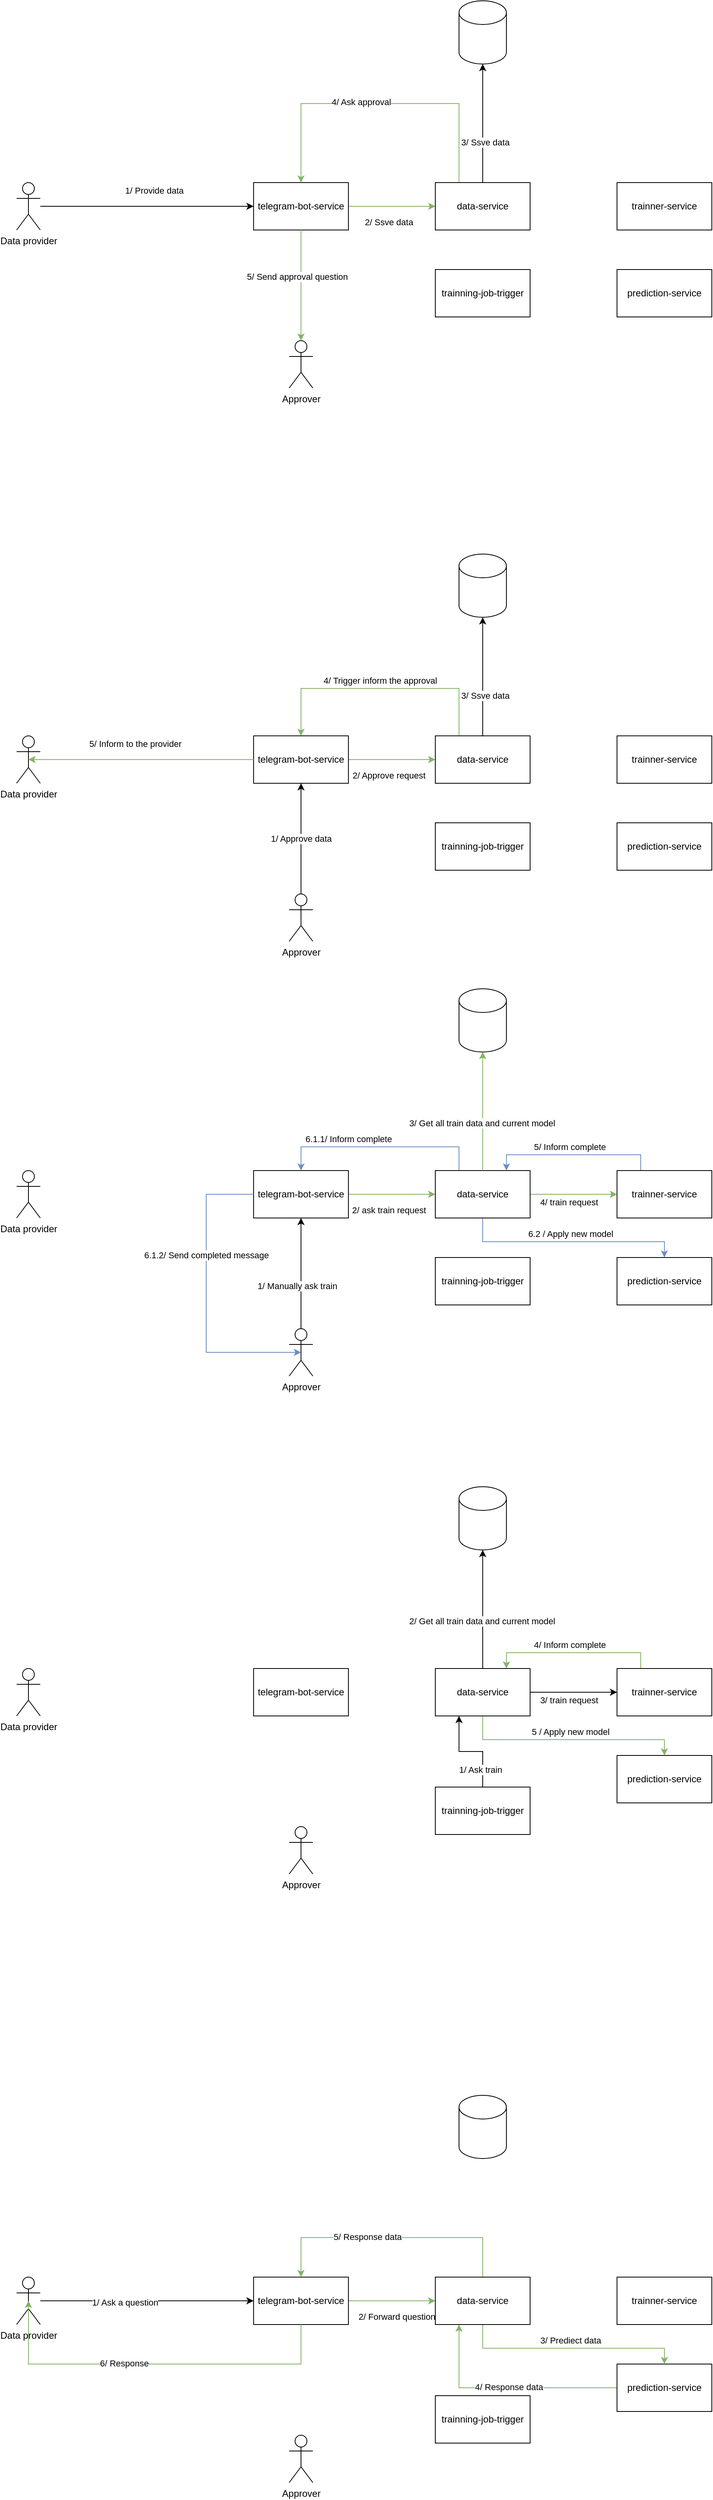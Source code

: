 <mxfile version="25.0.3">
  <diagram name="Trang-1" id="AXWlvSNla_RAR7lnpOjU">
    <mxGraphModel dx="1514" dy="2000" grid="1" gridSize="10" guides="1" tooltips="1" connect="1" arrows="1" fold="1" page="1" pageScale="1" pageWidth="827" pageHeight="1169" math="0" shadow="0">
      <root>
        <mxCell id="0" />
        <mxCell id="1" parent="0" />
        <mxCell id="b6K9dIR8Z8Ix09CzyU5L-2" value="Approver" style="shape=umlActor;verticalLabelPosition=bottom;verticalAlign=top;html=1;outlineConnect=0;" vertex="1" parent="1">
          <mxGeometry x="585" y="360" width="30" height="60" as="geometry" />
        </mxCell>
        <mxCell id="b6K9dIR8Z8Ix09CzyU5L-9" style="edgeStyle=orthogonalEdgeStyle;rounded=0;orthogonalLoop=1;jettySize=auto;html=1;entryX=0;entryY=0.5;entryDx=0;entryDy=0;" edge="1" parent="1" source="b6K9dIR8Z8Ix09CzyU5L-3" target="b6K9dIR8Z8Ix09CzyU5L-7">
          <mxGeometry relative="1" as="geometry" />
        </mxCell>
        <mxCell id="b6K9dIR8Z8Ix09CzyU5L-21" value="1/ Provide data" style="edgeLabel;html=1;align=center;verticalAlign=middle;resizable=0;points=[];" vertex="1" connectable="0" parent="b6K9dIR8Z8Ix09CzyU5L-9">
          <mxGeometry x="-0.358" y="1" relative="1" as="geometry">
            <mxPoint x="57" y="-19" as="offset" />
          </mxGeometry>
        </mxCell>
        <mxCell id="b6K9dIR8Z8Ix09CzyU5L-3" value="Data provider" style="shape=umlActor;verticalLabelPosition=bottom;verticalAlign=top;html=1;outlineConnect=0;" vertex="1" parent="1">
          <mxGeometry x="240" y="160" width="30" height="60" as="geometry" />
        </mxCell>
        <mxCell id="b6K9dIR8Z8Ix09CzyU5L-4" value="trainner-service" style="rounded=0;whiteSpace=wrap;html=1;" vertex="1" parent="1">
          <mxGeometry x="1000" y="160" width="120" height="60" as="geometry" />
        </mxCell>
        <mxCell id="b6K9dIR8Z8Ix09CzyU5L-12" value="" style="edgeStyle=orthogonalEdgeStyle;rounded=0;orthogonalLoop=1;jettySize=auto;html=1;fillColor=#d5e8d4;strokeColor=#82b366;" edge="1" parent="1" source="b6K9dIR8Z8Ix09CzyU5L-7" target="b6K9dIR8Z8Ix09CzyU5L-11">
          <mxGeometry relative="1" as="geometry">
            <Array as="points">
              <mxPoint x="720" y="190" />
              <mxPoint x="720" y="190" />
            </Array>
          </mxGeometry>
        </mxCell>
        <mxCell id="b6K9dIR8Z8Ix09CzyU5L-22" value="2/ Ssve data" style="edgeLabel;html=1;align=center;verticalAlign=middle;resizable=0;points=[];" vertex="1" connectable="0" parent="b6K9dIR8Z8Ix09CzyU5L-12">
          <mxGeometry x="-0.406" y="2" relative="1" as="geometry">
            <mxPoint x="18" y="22" as="offset" />
          </mxGeometry>
        </mxCell>
        <mxCell id="b6K9dIR8Z8Ix09CzyU5L-7" value="telegram-bot-service" style="rounded=0;whiteSpace=wrap;html=1;" vertex="1" parent="1">
          <mxGeometry x="540" y="160" width="120" height="60" as="geometry" />
        </mxCell>
        <mxCell id="b6K9dIR8Z8Ix09CzyU5L-10" value="prediction-service" style="rounded=0;whiteSpace=wrap;html=1;" vertex="1" parent="1">
          <mxGeometry x="1000" y="270" width="120" height="60" as="geometry" />
        </mxCell>
        <mxCell id="b6K9dIR8Z8Ix09CzyU5L-19" style="edgeStyle=orthogonalEdgeStyle;rounded=0;orthogonalLoop=1;jettySize=auto;html=1;exitX=0.25;exitY=0;exitDx=0;exitDy=0;entryX=0.5;entryY=0;entryDx=0;entryDy=0;fillColor=#d5e8d4;strokeColor=#82b366;" edge="1" parent="1" source="b6K9dIR8Z8Ix09CzyU5L-11" target="b6K9dIR8Z8Ix09CzyU5L-7">
          <mxGeometry relative="1" as="geometry">
            <Array as="points">
              <mxPoint x="800" y="60" />
              <mxPoint x="600" y="60" />
            </Array>
          </mxGeometry>
        </mxCell>
        <mxCell id="b6K9dIR8Z8Ix09CzyU5L-25" value="4/ Ask approval" style="edgeLabel;html=1;align=center;verticalAlign=middle;resizable=0;points=[];" vertex="1" connectable="0" parent="b6K9dIR8Z8Ix09CzyU5L-19">
          <mxGeometry x="0.117" y="-2" relative="1" as="geometry">
            <mxPoint x="-1" as="offset" />
          </mxGeometry>
        </mxCell>
        <mxCell id="b6K9dIR8Z8Ix09CzyU5L-11" value="data-service" style="rounded=0;whiteSpace=wrap;html=1;" vertex="1" parent="1">
          <mxGeometry x="770" y="160" width="120" height="60" as="geometry" />
        </mxCell>
        <mxCell id="b6K9dIR8Z8Ix09CzyU5L-13" value="" style="shape=cylinder3;whiteSpace=wrap;html=1;boundedLbl=1;backgroundOutline=1;size=15;" vertex="1" parent="1">
          <mxGeometry x="800" y="-70" width="60" height="80" as="geometry" />
        </mxCell>
        <mxCell id="b6K9dIR8Z8Ix09CzyU5L-14" style="edgeStyle=orthogonalEdgeStyle;rounded=0;orthogonalLoop=1;jettySize=auto;html=1;entryX=0.5;entryY=1;entryDx=0;entryDy=0;entryPerimeter=0;" edge="1" parent="1" source="b6K9dIR8Z8Ix09CzyU5L-11" target="b6K9dIR8Z8Ix09CzyU5L-13">
          <mxGeometry relative="1" as="geometry" />
        </mxCell>
        <mxCell id="b6K9dIR8Z8Ix09CzyU5L-23" value="&lt;span style=&quot;color: rgba(0, 0, 0, 0); font-family: monospace; font-size: 0px; text-align: start; background-color: rgb(251, 251, 251);&quot;&gt;%3CmxGraphModel%3E%3Croot%3E%3CmxCell%20id%3D%220%22%2F%3E%3CmxCell%20id%3D%221%22%20parent%3D%220%22%2F%3E%3CmxCell%20id%3D%222%22%20value%3D%222%2F%20Ssve%20data%22%20style%3D%22edgeLabel%3Bhtml%3D1%3Balign%3Dcenter%3BverticalAlign%3Dmiddle%3Bresizable%3D0%3Bpoints%3D%5B%5D%3B%22%20vertex%3D%221%22%20connectable%3D%220%22%20parent%3D%221%22%3E%3CmxGeometry%20x%3D%22710%22%20y%3D%22210%22%20as%3D%22geometry%22%2F%3E%3C%2FmxCell%3E%3C%2Froot%3E%3C%2FmxGraphModel%3&lt;/span&gt;" style="edgeLabel;html=1;align=center;verticalAlign=middle;resizable=0;points=[];" vertex="1" connectable="0" parent="b6K9dIR8Z8Ix09CzyU5L-14">
          <mxGeometry x="-0.107" y="-1" relative="1" as="geometry">
            <mxPoint as="offset" />
          </mxGeometry>
        </mxCell>
        <mxCell id="b6K9dIR8Z8Ix09CzyU5L-24" value="3/ Ssve data" style="edgeLabel;html=1;align=center;verticalAlign=middle;resizable=0;points=[];" vertex="1" connectable="0" parent="b6K9dIR8Z8Ix09CzyU5L-14">
          <mxGeometry x="-0.32" y="-3" relative="1" as="geometry">
            <mxPoint as="offset" />
          </mxGeometry>
        </mxCell>
        <mxCell id="b6K9dIR8Z8Ix09CzyU5L-15" value="trainning-job-trigger" style="rounded=0;whiteSpace=wrap;html=1;" vertex="1" parent="1">
          <mxGeometry x="770" y="270" width="120" height="60" as="geometry" />
        </mxCell>
        <mxCell id="b6K9dIR8Z8Ix09CzyU5L-20" style="edgeStyle=orthogonalEdgeStyle;rounded=0;orthogonalLoop=1;jettySize=auto;html=1;entryX=0.5;entryY=0;entryDx=0;entryDy=0;entryPerimeter=0;fillColor=#d5e8d4;strokeColor=#82b366;" edge="1" parent="1" source="b6K9dIR8Z8Ix09CzyU5L-7" target="b6K9dIR8Z8Ix09CzyU5L-2">
          <mxGeometry relative="1" as="geometry" />
        </mxCell>
        <mxCell id="b6K9dIR8Z8Ix09CzyU5L-26" value="5/ Send approval question" style="edgeLabel;html=1;align=center;verticalAlign=middle;resizable=0;points=[];" vertex="1" connectable="0" parent="b6K9dIR8Z8Ix09CzyU5L-20">
          <mxGeometry x="-0.158" y="-5" relative="1" as="geometry">
            <mxPoint as="offset" />
          </mxGeometry>
        </mxCell>
        <mxCell id="b6K9dIR8Z8Ix09CzyU5L-134" value="1/ Approve data" style="edgeStyle=orthogonalEdgeStyle;rounded=0;orthogonalLoop=1;jettySize=auto;html=1;entryX=0.5;entryY=1;entryDx=0;entryDy=0;" edge="1" parent="1" source="b6K9dIR8Z8Ix09CzyU5L-28" target="b6K9dIR8Z8Ix09CzyU5L-35">
          <mxGeometry relative="1" as="geometry" />
        </mxCell>
        <mxCell id="b6K9dIR8Z8Ix09CzyU5L-28" value="Approver" style="shape=umlActor;verticalLabelPosition=bottom;verticalAlign=top;html=1;outlineConnect=0;" vertex="1" parent="1">
          <mxGeometry x="585" y="1060" width="30" height="60" as="geometry" />
        </mxCell>
        <mxCell id="b6K9dIR8Z8Ix09CzyU5L-31" value="Data provider" style="shape=umlActor;verticalLabelPosition=bottom;verticalAlign=top;html=1;outlineConnect=0;" vertex="1" parent="1">
          <mxGeometry x="240" y="860" width="30" height="60" as="geometry" />
        </mxCell>
        <mxCell id="b6K9dIR8Z8Ix09CzyU5L-32" value="trainner-service" style="rounded=0;whiteSpace=wrap;html=1;" vertex="1" parent="1">
          <mxGeometry x="1000" y="860" width="120" height="60" as="geometry" />
        </mxCell>
        <mxCell id="b6K9dIR8Z8Ix09CzyU5L-33" value="" style="edgeStyle=orthogonalEdgeStyle;rounded=0;orthogonalLoop=1;jettySize=auto;html=1;fillColor=#d5e8d4;strokeColor=#82b366;" edge="1" parent="1" source="b6K9dIR8Z8Ix09CzyU5L-35" target="b6K9dIR8Z8Ix09CzyU5L-39">
          <mxGeometry relative="1" as="geometry" />
        </mxCell>
        <mxCell id="b6K9dIR8Z8Ix09CzyU5L-34" value="2/ Approve request" style="edgeLabel;html=1;align=center;verticalAlign=middle;resizable=0;points=[];" vertex="1" connectable="0" parent="b6K9dIR8Z8Ix09CzyU5L-33">
          <mxGeometry x="-0.406" y="2" relative="1" as="geometry">
            <mxPoint x="18" y="22" as="offset" />
          </mxGeometry>
        </mxCell>
        <mxCell id="b6K9dIR8Z8Ix09CzyU5L-35" value="telegram-bot-service" style="rounded=0;whiteSpace=wrap;html=1;" vertex="1" parent="1">
          <mxGeometry x="540" y="860" width="120" height="60" as="geometry" />
        </mxCell>
        <mxCell id="b6K9dIR8Z8Ix09CzyU5L-36" value="prediction-service" style="rounded=0;whiteSpace=wrap;html=1;" vertex="1" parent="1">
          <mxGeometry x="1000" y="970" width="120" height="60" as="geometry" />
        </mxCell>
        <mxCell id="b6K9dIR8Z8Ix09CzyU5L-62" style="edgeStyle=orthogonalEdgeStyle;rounded=0;orthogonalLoop=1;jettySize=auto;html=1;exitX=0.25;exitY=0;exitDx=0;exitDy=0;entryX=0.5;entryY=0;entryDx=0;entryDy=0;fillColor=#d5e8d4;strokeColor=#82b366;" edge="1" parent="1" source="b6K9dIR8Z8Ix09CzyU5L-39" target="b6K9dIR8Z8Ix09CzyU5L-35">
          <mxGeometry relative="1" as="geometry">
            <Array as="points">
              <mxPoint x="800" y="800" />
              <mxPoint x="600" y="800" />
            </Array>
          </mxGeometry>
        </mxCell>
        <mxCell id="b6K9dIR8Z8Ix09CzyU5L-63" value="4/ Trigger inform the approval" style="edgeLabel;html=1;align=center;verticalAlign=middle;resizable=0;points=[];" vertex="1" connectable="0" parent="b6K9dIR8Z8Ix09CzyU5L-62">
          <mxGeometry x="0.217" y="-2" relative="1" as="geometry">
            <mxPoint x="34" y="-8" as="offset" />
          </mxGeometry>
        </mxCell>
        <mxCell id="b6K9dIR8Z8Ix09CzyU5L-39" value="data-service" style="rounded=0;whiteSpace=wrap;html=1;" vertex="1" parent="1">
          <mxGeometry x="770" y="860" width="120" height="60" as="geometry" />
        </mxCell>
        <mxCell id="b6K9dIR8Z8Ix09CzyU5L-40" value="" style="shape=cylinder3;whiteSpace=wrap;html=1;boundedLbl=1;backgroundOutline=1;size=15;" vertex="1" parent="1">
          <mxGeometry x="800" y="630" width="60" height="80" as="geometry" />
        </mxCell>
        <mxCell id="b6K9dIR8Z8Ix09CzyU5L-41" style="edgeStyle=orthogonalEdgeStyle;rounded=0;orthogonalLoop=1;jettySize=auto;html=1;entryX=0.5;entryY=1;entryDx=0;entryDy=0;entryPerimeter=0;" edge="1" parent="1" source="b6K9dIR8Z8Ix09CzyU5L-39" target="b6K9dIR8Z8Ix09CzyU5L-40">
          <mxGeometry relative="1" as="geometry" />
        </mxCell>
        <mxCell id="b6K9dIR8Z8Ix09CzyU5L-42" value="&lt;span style=&quot;color: rgba(0, 0, 0, 0); font-family: monospace; font-size: 0px; text-align: start; background-color: rgb(251, 251, 251);&quot;&gt;%3CmxGraphModel%3E%3Croot%3E%3CmxCell%20id%3D%220%22%2F%3E%3CmxCell%20id%3D%221%22%20parent%3D%220%22%2F%3E%3CmxCell%20id%3D%222%22%20value%3D%222%2F%20Ssve%20data%22%20style%3D%22edgeLabel%3Bhtml%3D1%3Balign%3Dcenter%3BverticalAlign%3Dmiddle%3Bresizable%3D0%3Bpoints%3D%5B%5D%3B%22%20vertex%3D%221%22%20connectable%3D%220%22%20parent%3D%221%22%3E%3CmxGeometry%20x%3D%22710%22%20y%3D%22210%22%20as%3D%22geometry%22%2F%3E%3C%2FmxCell%3E%3C%2Froot%3E%3C%2FmxGraphModel%3&lt;/span&gt;" style="edgeLabel;html=1;align=center;verticalAlign=middle;resizable=0;points=[];" vertex="1" connectable="0" parent="b6K9dIR8Z8Ix09CzyU5L-41">
          <mxGeometry x="-0.107" y="-1" relative="1" as="geometry">
            <mxPoint as="offset" />
          </mxGeometry>
        </mxCell>
        <mxCell id="b6K9dIR8Z8Ix09CzyU5L-43" value="3/ Ssve data" style="edgeLabel;html=1;align=center;verticalAlign=middle;resizable=0;points=[];" vertex="1" connectable="0" parent="b6K9dIR8Z8Ix09CzyU5L-41">
          <mxGeometry x="-0.32" y="-3" relative="1" as="geometry">
            <mxPoint as="offset" />
          </mxGeometry>
        </mxCell>
        <mxCell id="b6K9dIR8Z8Ix09CzyU5L-44" value="trainning-job-trigger" style="rounded=0;whiteSpace=wrap;html=1;" vertex="1" parent="1">
          <mxGeometry x="770" y="970" width="120" height="60" as="geometry" />
        </mxCell>
        <mxCell id="b6K9dIR8Z8Ix09CzyU5L-135" style="edgeStyle=orthogonalEdgeStyle;rounded=0;orthogonalLoop=1;jettySize=auto;html=1;entryX=0.5;entryY=1;entryDx=0;entryDy=0;" edge="1" parent="1" source="b6K9dIR8Z8Ix09CzyU5L-47" target="b6K9dIR8Z8Ix09CzyU5L-52">
          <mxGeometry relative="1" as="geometry" />
        </mxCell>
        <mxCell id="b6K9dIR8Z8Ix09CzyU5L-136" value="1/ Manually ask train" style="edgeLabel;html=1;align=center;verticalAlign=middle;resizable=0;points=[];" vertex="1" connectable="0" parent="b6K9dIR8Z8Ix09CzyU5L-135">
          <mxGeometry x="-0.229" y="5" relative="1" as="geometry">
            <mxPoint as="offset" />
          </mxGeometry>
        </mxCell>
        <mxCell id="b6K9dIR8Z8Ix09CzyU5L-47" value="Approver" style="shape=umlActor;verticalLabelPosition=bottom;verticalAlign=top;html=1;outlineConnect=0;" vertex="1" parent="1">
          <mxGeometry x="585" y="1610" width="30" height="60" as="geometry" />
        </mxCell>
        <mxCell id="b6K9dIR8Z8Ix09CzyU5L-48" value="Data provider" style="shape=umlActor;verticalLabelPosition=bottom;verticalAlign=top;html=1;outlineConnect=0;" vertex="1" parent="1">
          <mxGeometry x="240" y="1410" width="30" height="60" as="geometry" />
        </mxCell>
        <mxCell id="b6K9dIR8Z8Ix09CzyU5L-69" style="edgeStyle=orthogonalEdgeStyle;rounded=0;orthogonalLoop=1;jettySize=auto;html=1;exitX=0.25;exitY=0;exitDx=0;exitDy=0;entryX=0.75;entryY=0;entryDx=0;entryDy=0;fillColor=#dae8fc;strokeColor=#6c8ebf;" edge="1" parent="1" source="b6K9dIR8Z8Ix09CzyU5L-49" target="b6K9dIR8Z8Ix09CzyU5L-54">
          <mxGeometry relative="1" as="geometry" />
        </mxCell>
        <mxCell id="b6K9dIR8Z8Ix09CzyU5L-70" value="5/ Inform complete" style="edgeLabel;html=1;align=center;verticalAlign=middle;resizable=0;points=[];" vertex="1" connectable="0" parent="b6K9dIR8Z8Ix09CzyU5L-69">
          <mxGeometry x="0.272" relative="1" as="geometry">
            <mxPoint x="23" y="-10" as="offset" />
          </mxGeometry>
        </mxCell>
        <mxCell id="b6K9dIR8Z8Ix09CzyU5L-49" value="trainner-service" style="rounded=0;whiteSpace=wrap;html=1;" vertex="1" parent="1">
          <mxGeometry x="1000" y="1410" width="120" height="60" as="geometry" />
        </mxCell>
        <mxCell id="b6K9dIR8Z8Ix09CzyU5L-50" value="" style="edgeStyle=orthogonalEdgeStyle;rounded=0;orthogonalLoop=1;jettySize=auto;html=1;fillColor=#d5e8d4;strokeColor=#82b366;" edge="1" parent="1" source="b6K9dIR8Z8Ix09CzyU5L-52" target="b6K9dIR8Z8Ix09CzyU5L-54">
          <mxGeometry relative="1" as="geometry">
            <Array as="points">
              <mxPoint x="720" y="1440" />
              <mxPoint x="720" y="1440" />
            </Array>
          </mxGeometry>
        </mxCell>
        <mxCell id="b6K9dIR8Z8Ix09CzyU5L-51" value="2/ ask train request" style="edgeLabel;html=1;align=center;verticalAlign=middle;resizable=0;points=[];" vertex="1" connectable="0" parent="b6K9dIR8Z8Ix09CzyU5L-50">
          <mxGeometry x="-0.406" y="2" relative="1" as="geometry">
            <mxPoint x="18" y="22" as="offset" />
          </mxGeometry>
        </mxCell>
        <mxCell id="b6K9dIR8Z8Ix09CzyU5L-52" value="telegram-bot-service" style="rounded=0;whiteSpace=wrap;html=1;" vertex="1" parent="1">
          <mxGeometry x="540" y="1410" width="120" height="60" as="geometry" />
        </mxCell>
        <mxCell id="b6K9dIR8Z8Ix09CzyU5L-53" value="prediction-service" style="rounded=0;whiteSpace=wrap;html=1;" vertex="1" parent="1">
          <mxGeometry x="1000" y="1520" width="120" height="60" as="geometry" />
        </mxCell>
        <mxCell id="b6K9dIR8Z8Ix09CzyU5L-67" style="edgeStyle=orthogonalEdgeStyle;rounded=0;orthogonalLoop=1;jettySize=auto;html=1;entryX=0;entryY=0.5;entryDx=0;entryDy=0;fillColor=#d5e8d4;strokeColor=#82b366;" edge="1" parent="1" source="b6K9dIR8Z8Ix09CzyU5L-54" target="b6K9dIR8Z8Ix09CzyU5L-49">
          <mxGeometry relative="1" as="geometry" />
        </mxCell>
        <mxCell id="b6K9dIR8Z8Ix09CzyU5L-68" value="4/ train request" style="edgeLabel;html=1;align=center;verticalAlign=middle;resizable=0;points=[];" vertex="1" connectable="0" parent="b6K9dIR8Z8Ix09CzyU5L-67">
          <mxGeometry x="-0.305" relative="1" as="geometry">
            <mxPoint x="11" y="10" as="offset" />
          </mxGeometry>
        </mxCell>
        <mxCell id="b6K9dIR8Z8Ix09CzyU5L-71" style="edgeStyle=orthogonalEdgeStyle;rounded=0;orthogonalLoop=1;jettySize=auto;html=1;exitX=0.25;exitY=0;exitDx=0;exitDy=0;entryX=0.5;entryY=0;entryDx=0;entryDy=0;fillColor=#dae8fc;strokeColor=#6c8ebf;" edge="1" parent="1" source="b6K9dIR8Z8Ix09CzyU5L-54" target="b6K9dIR8Z8Ix09CzyU5L-52">
          <mxGeometry relative="1" as="geometry">
            <Array as="points">
              <mxPoint x="800" y="1380" />
              <mxPoint x="600" y="1380" />
            </Array>
          </mxGeometry>
        </mxCell>
        <mxCell id="b6K9dIR8Z8Ix09CzyU5L-72" value="6.1.1/ Inform complete" style="edgeLabel;html=1;align=center;verticalAlign=middle;resizable=0;points=[];" vertex="1" connectable="0" parent="b6K9dIR8Z8Ix09CzyU5L-71">
          <mxGeometry x="0.299" y="1" relative="1" as="geometry">
            <mxPoint x="-1" y="-11" as="offset" />
          </mxGeometry>
        </mxCell>
        <mxCell id="b6K9dIR8Z8Ix09CzyU5L-75" style="edgeStyle=orthogonalEdgeStyle;rounded=0;orthogonalLoop=1;jettySize=auto;html=1;entryX=0.5;entryY=0;entryDx=0;entryDy=0;fillColor=#dae8fc;strokeColor=#6c8ebf;" edge="1" parent="1" source="b6K9dIR8Z8Ix09CzyU5L-54" target="b6K9dIR8Z8Ix09CzyU5L-53">
          <mxGeometry relative="1" as="geometry">
            <Array as="points">
              <mxPoint x="830" y="1500" />
              <mxPoint x="1060" y="1500" />
            </Array>
          </mxGeometry>
        </mxCell>
        <mxCell id="b6K9dIR8Z8Ix09CzyU5L-76" value="6.2 / Apply new model" style="edgeLabel;html=1;align=center;verticalAlign=middle;resizable=0;points=[];" vertex="1" connectable="0" parent="b6K9dIR8Z8Ix09CzyU5L-75">
          <mxGeometry x="-0.176" y="-1" relative="1" as="geometry">
            <mxPoint x="25" y="-11" as="offset" />
          </mxGeometry>
        </mxCell>
        <mxCell id="b6K9dIR8Z8Ix09CzyU5L-54" value="data-service" style="rounded=0;whiteSpace=wrap;html=1;" vertex="1" parent="1">
          <mxGeometry x="770" y="1410" width="120" height="60" as="geometry" />
        </mxCell>
        <mxCell id="b6K9dIR8Z8Ix09CzyU5L-55" value="" style="shape=cylinder3;whiteSpace=wrap;html=1;boundedLbl=1;backgroundOutline=1;size=15;" vertex="1" parent="1">
          <mxGeometry x="800" y="1180" width="60" height="80" as="geometry" />
        </mxCell>
        <mxCell id="b6K9dIR8Z8Ix09CzyU5L-56" style="edgeStyle=orthogonalEdgeStyle;rounded=0;orthogonalLoop=1;jettySize=auto;html=1;entryX=0.5;entryY=1;entryDx=0;entryDy=0;entryPerimeter=0;fillColor=#d5e8d4;strokeColor=#82b366;" edge="1" parent="1" source="b6K9dIR8Z8Ix09CzyU5L-54" target="b6K9dIR8Z8Ix09CzyU5L-55">
          <mxGeometry relative="1" as="geometry" />
        </mxCell>
        <mxCell id="b6K9dIR8Z8Ix09CzyU5L-57" value="&lt;span style=&quot;color: rgba(0, 0, 0, 0); font-family: monospace; font-size: 0px; text-align: start; background-color: rgb(251, 251, 251);&quot;&gt;%3CmxGraphModel%3E%3Croot%3E%3CmxCell%20id%3D%220%22%2F%3E%3CmxCell%20id%3D%221%22%20parent%3D%220%22%2F%3E%3CmxCell%20id%3D%222%22%20value%3D%222%2F%20Ssve%20data%22%20style%3D%22edgeLabel%3Bhtml%3D1%3Balign%3Dcenter%3BverticalAlign%3Dmiddle%3Bresizable%3D0%3Bpoints%3D%5B%5D%3B%22%20vertex%3D%221%22%20connectable%3D%220%22%20parent%3D%221%22%3E%3CmxGeometry%20x%3D%22710%22%20y%3D%22210%22%20as%3D%22geometry%22%2F%3E%3C%2FmxCell%3E%3C%2Froot%3E%3C%2FmxGraphModel%3&lt;/span&gt;" style="edgeLabel;html=1;align=center;verticalAlign=middle;resizable=0;points=[];" vertex="1" connectable="0" parent="b6K9dIR8Z8Ix09CzyU5L-56">
          <mxGeometry x="-0.107" y="-1" relative="1" as="geometry">
            <mxPoint as="offset" />
          </mxGeometry>
        </mxCell>
        <mxCell id="b6K9dIR8Z8Ix09CzyU5L-66" value="3/ Get all train data and current model" style="edgeLabel;html=1;align=center;verticalAlign=middle;resizable=0;points=[];" vertex="1" connectable="0" parent="b6K9dIR8Z8Ix09CzyU5L-56">
          <mxGeometry x="-0.194" y="1" relative="1" as="geometry">
            <mxPoint as="offset" />
          </mxGeometry>
        </mxCell>
        <mxCell id="b6K9dIR8Z8Ix09CzyU5L-59" value="trainning-job-trigger" style="rounded=0;whiteSpace=wrap;html=1;" vertex="1" parent="1">
          <mxGeometry x="770" y="1520" width="120" height="60" as="geometry" />
        </mxCell>
        <mxCell id="b6K9dIR8Z8Ix09CzyU5L-64" style="edgeStyle=orthogonalEdgeStyle;rounded=0;orthogonalLoop=1;jettySize=auto;html=1;entryX=0.5;entryY=0.5;entryDx=0;entryDy=0;entryPerimeter=0;strokeColor=#82b366;fillColor=#d5e8d4;" edge="1" parent="1" source="b6K9dIR8Z8Ix09CzyU5L-35" target="b6K9dIR8Z8Ix09CzyU5L-31">
          <mxGeometry relative="1" as="geometry" />
        </mxCell>
        <mxCell id="b6K9dIR8Z8Ix09CzyU5L-65" value="5/ Inform to the provider" style="edgeLabel;html=1;align=center;verticalAlign=middle;resizable=0;points=[];" vertex="1" connectable="0" parent="b6K9dIR8Z8Ix09CzyU5L-64">
          <mxGeometry x="0.201" y="1" relative="1" as="geometry">
            <mxPoint x="21" y="-21" as="offset" />
          </mxGeometry>
        </mxCell>
        <mxCell id="b6K9dIR8Z8Ix09CzyU5L-73" style="edgeStyle=orthogonalEdgeStyle;rounded=0;orthogonalLoop=1;jettySize=auto;html=1;entryX=0.5;entryY=0.5;entryDx=0;entryDy=0;entryPerimeter=0;fillColor=#dae8fc;strokeColor=#6c8ebf;" edge="1" parent="1" source="b6K9dIR8Z8Ix09CzyU5L-52" target="b6K9dIR8Z8Ix09CzyU5L-47">
          <mxGeometry relative="1" as="geometry">
            <Array as="points">
              <mxPoint x="480" y="1440" />
              <mxPoint x="480" y="1640" />
            </Array>
          </mxGeometry>
        </mxCell>
        <mxCell id="b6K9dIR8Z8Ix09CzyU5L-74" value="6.1.2/ Send completed message" style="edgeLabel;html=1;align=center;verticalAlign=middle;resizable=0;points=[];" vertex="1" connectable="0" parent="b6K9dIR8Z8Ix09CzyU5L-73">
          <mxGeometry x="-0.281" relative="1" as="geometry">
            <mxPoint as="offset" />
          </mxGeometry>
        </mxCell>
        <mxCell id="b6K9dIR8Z8Ix09CzyU5L-77" value="Approver" style="shape=umlActor;verticalLabelPosition=bottom;verticalAlign=top;html=1;outlineConnect=0;" vertex="1" parent="1">
          <mxGeometry x="585" y="3010" width="30" height="60" as="geometry" />
        </mxCell>
        <mxCell id="b6K9dIR8Z8Ix09CzyU5L-123" style="edgeStyle=orthogonalEdgeStyle;rounded=0;orthogonalLoop=1;jettySize=auto;html=1;entryX=0;entryY=0.5;entryDx=0;entryDy=0;" edge="1" parent="1" source="b6K9dIR8Z8Ix09CzyU5L-78" target="b6K9dIR8Z8Ix09CzyU5L-84">
          <mxGeometry relative="1" as="geometry" />
        </mxCell>
        <mxCell id="b6K9dIR8Z8Ix09CzyU5L-124" value="1/ Ask a question" style="edgeLabel;html=1;align=center;verticalAlign=middle;resizable=0;points=[];" vertex="1" connectable="0" parent="b6K9dIR8Z8Ix09CzyU5L-123">
          <mxGeometry x="-0.211" y="-2" relative="1" as="geometry">
            <mxPoint as="offset" />
          </mxGeometry>
        </mxCell>
        <mxCell id="b6K9dIR8Z8Ix09CzyU5L-78" value="Data provider" style="shape=umlActor;verticalLabelPosition=bottom;verticalAlign=top;html=1;outlineConnect=0;" vertex="1" parent="1">
          <mxGeometry x="240" y="2810" width="30" height="60" as="geometry" />
        </mxCell>
        <mxCell id="b6K9dIR8Z8Ix09CzyU5L-81" value="trainner-service" style="rounded=0;whiteSpace=wrap;html=1;" vertex="1" parent="1">
          <mxGeometry x="1000" y="2810" width="120" height="60" as="geometry" />
        </mxCell>
        <mxCell id="b6K9dIR8Z8Ix09CzyU5L-125" value="" style="edgeStyle=orthogonalEdgeStyle;rounded=0;orthogonalLoop=1;jettySize=auto;html=1;fillColor=#d5e8d4;strokeColor=#82b366;" edge="1" parent="1" source="b6K9dIR8Z8Ix09CzyU5L-84" target="b6K9dIR8Z8Ix09CzyU5L-92">
          <mxGeometry relative="1" as="geometry" />
        </mxCell>
        <mxCell id="b6K9dIR8Z8Ix09CzyU5L-126" value="2/ Forward question" style="edgeLabel;html=1;align=center;verticalAlign=middle;resizable=0;points=[];" vertex="1" connectable="0" parent="b6K9dIR8Z8Ix09CzyU5L-125">
          <mxGeometry x="-0.427" y="1" relative="1" as="geometry">
            <mxPoint x="29" y="21" as="offset" />
          </mxGeometry>
        </mxCell>
        <mxCell id="b6K9dIR8Z8Ix09CzyU5L-84" value="telegram-bot-service" style="rounded=0;whiteSpace=wrap;html=1;" vertex="1" parent="1">
          <mxGeometry x="540" y="2810" width="120" height="60" as="geometry" />
        </mxCell>
        <mxCell id="b6K9dIR8Z8Ix09CzyU5L-127" style="edgeStyle=orthogonalEdgeStyle;rounded=0;orthogonalLoop=1;jettySize=auto;html=1;entryX=0.25;entryY=1;entryDx=0;entryDy=0;fillColor=#d5e8d4;strokeColor=#82b366;" edge="1" parent="1" source="b6K9dIR8Z8Ix09CzyU5L-85" target="b6K9dIR8Z8Ix09CzyU5L-92">
          <mxGeometry relative="1" as="geometry" />
        </mxCell>
        <mxCell id="b6K9dIR8Z8Ix09CzyU5L-128" value="4/ Response data" style="edgeLabel;html=1;align=center;verticalAlign=middle;resizable=0;points=[];" vertex="1" connectable="0" parent="b6K9dIR8Z8Ix09CzyU5L-127">
          <mxGeometry x="-0.018" y="-1" relative="1" as="geometry">
            <mxPoint as="offset" />
          </mxGeometry>
        </mxCell>
        <mxCell id="b6K9dIR8Z8Ix09CzyU5L-85" value="prediction-service" style="rounded=0;whiteSpace=wrap;html=1;" vertex="1" parent="1">
          <mxGeometry x="1000" y="2920" width="120" height="60" as="geometry" />
        </mxCell>
        <mxCell id="b6K9dIR8Z8Ix09CzyU5L-90" style="edgeStyle=orthogonalEdgeStyle;rounded=0;orthogonalLoop=1;jettySize=auto;html=1;entryX=0.5;entryY=0;entryDx=0;entryDy=0;fillColor=#d5e8d4;strokeColor=#82b366;" edge="1" parent="1" source="b6K9dIR8Z8Ix09CzyU5L-92" target="b6K9dIR8Z8Ix09CzyU5L-85">
          <mxGeometry relative="1" as="geometry">
            <Array as="points">
              <mxPoint x="830" y="2900" />
              <mxPoint x="1060" y="2900" />
            </Array>
          </mxGeometry>
        </mxCell>
        <mxCell id="b6K9dIR8Z8Ix09CzyU5L-91" value="3/ Prediect data" style="edgeLabel;html=1;align=center;verticalAlign=middle;resizable=0;points=[];" vertex="1" connectable="0" parent="b6K9dIR8Z8Ix09CzyU5L-90">
          <mxGeometry x="-0.176" y="-1" relative="1" as="geometry">
            <mxPoint x="25" y="-11" as="offset" />
          </mxGeometry>
        </mxCell>
        <mxCell id="b6K9dIR8Z8Ix09CzyU5L-129" style="edgeStyle=orthogonalEdgeStyle;rounded=0;orthogonalLoop=1;jettySize=auto;html=1;entryX=0.5;entryY=0;entryDx=0;entryDy=0;fillColor=#d5e8d4;strokeColor=#82b366;" edge="1" parent="1" source="b6K9dIR8Z8Ix09CzyU5L-92" target="b6K9dIR8Z8Ix09CzyU5L-84">
          <mxGeometry relative="1" as="geometry">
            <Array as="points">
              <mxPoint x="830" y="2760" />
              <mxPoint x="600" y="2760" />
            </Array>
          </mxGeometry>
        </mxCell>
        <mxCell id="b6K9dIR8Z8Ix09CzyU5L-130" value="5/ Response data" style="edgeLabel;html=1;align=center;verticalAlign=middle;resizable=0;points=[];" vertex="1" connectable="0" parent="b6K9dIR8Z8Ix09CzyU5L-129">
          <mxGeometry x="0.191" y="-1" relative="1" as="geometry">
            <mxPoint as="offset" />
          </mxGeometry>
        </mxCell>
        <mxCell id="b6K9dIR8Z8Ix09CzyU5L-92" value="data-service" style="rounded=0;whiteSpace=wrap;html=1;" vertex="1" parent="1">
          <mxGeometry x="770" y="2810" width="120" height="60" as="geometry" />
        </mxCell>
        <mxCell id="b6K9dIR8Z8Ix09CzyU5L-93" value="" style="shape=cylinder3;whiteSpace=wrap;html=1;boundedLbl=1;backgroundOutline=1;size=15;" vertex="1" parent="1">
          <mxGeometry x="800" y="2580" width="60" height="80" as="geometry" />
        </mxCell>
        <mxCell id="b6K9dIR8Z8Ix09CzyU5L-97" value="trainning-job-trigger" style="rounded=0;whiteSpace=wrap;html=1;" vertex="1" parent="1">
          <mxGeometry x="770" y="2960" width="120" height="60" as="geometry" />
        </mxCell>
        <mxCell id="b6K9dIR8Z8Ix09CzyU5L-104" value="Approver" style="shape=umlActor;verticalLabelPosition=bottom;verticalAlign=top;html=1;outlineConnect=0;" vertex="1" parent="1">
          <mxGeometry x="585" y="2240" width="30" height="60" as="geometry" />
        </mxCell>
        <mxCell id="b6K9dIR8Z8Ix09CzyU5L-105" value="Data provider" style="shape=umlActor;verticalLabelPosition=bottom;verticalAlign=top;html=1;outlineConnect=0;" vertex="1" parent="1">
          <mxGeometry x="240" y="2040" width="30" height="60" as="geometry" />
        </mxCell>
        <mxCell id="b6K9dIR8Z8Ix09CzyU5L-106" style="edgeStyle=orthogonalEdgeStyle;rounded=0;orthogonalLoop=1;jettySize=auto;html=1;exitX=0.25;exitY=0;exitDx=0;exitDy=0;entryX=0.75;entryY=0;entryDx=0;entryDy=0;fillColor=#d5e8d4;strokeColor=#82b366;" edge="1" parent="1" source="b6K9dIR8Z8Ix09CzyU5L-108" target="b6K9dIR8Z8Ix09CzyU5L-115">
          <mxGeometry relative="1" as="geometry" />
        </mxCell>
        <mxCell id="b6K9dIR8Z8Ix09CzyU5L-107" value="4/ Inform complete" style="edgeLabel;html=1;align=center;verticalAlign=middle;resizable=0;points=[];" vertex="1" connectable="0" parent="b6K9dIR8Z8Ix09CzyU5L-106">
          <mxGeometry x="0.272" relative="1" as="geometry">
            <mxPoint x="23" y="-10" as="offset" />
          </mxGeometry>
        </mxCell>
        <mxCell id="b6K9dIR8Z8Ix09CzyU5L-108" value="trainner-service" style="rounded=0;whiteSpace=wrap;html=1;" vertex="1" parent="1">
          <mxGeometry x="1000" y="2040" width="120" height="60" as="geometry" />
        </mxCell>
        <mxCell id="b6K9dIR8Z8Ix09CzyU5L-109" value="telegram-bot-service" style="rounded=0;whiteSpace=wrap;html=1;" vertex="1" parent="1">
          <mxGeometry x="540" y="2040" width="120" height="60" as="geometry" />
        </mxCell>
        <mxCell id="b6K9dIR8Z8Ix09CzyU5L-110" value="prediction-service" style="rounded=0;whiteSpace=wrap;html=1;" vertex="1" parent="1">
          <mxGeometry x="1000" y="2150" width="120" height="60" as="geometry" />
        </mxCell>
        <mxCell id="b6K9dIR8Z8Ix09CzyU5L-111" style="edgeStyle=orthogonalEdgeStyle;rounded=0;orthogonalLoop=1;jettySize=auto;html=1;entryX=0;entryY=0.5;entryDx=0;entryDy=0;" edge="1" parent="1" source="b6K9dIR8Z8Ix09CzyU5L-115" target="b6K9dIR8Z8Ix09CzyU5L-108">
          <mxGeometry relative="1" as="geometry" />
        </mxCell>
        <mxCell id="b6K9dIR8Z8Ix09CzyU5L-112" value="3/ train request" style="edgeLabel;html=1;align=center;verticalAlign=middle;resizable=0;points=[];" vertex="1" connectable="0" parent="b6K9dIR8Z8Ix09CzyU5L-111">
          <mxGeometry x="-0.305" relative="1" as="geometry">
            <mxPoint x="11" y="10" as="offset" />
          </mxGeometry>
        </mxCell>
        <mxCell id="b6K9dIR8Z8Ix09CzyU5L-113" style="edgeStyle=orthogonalEdgeStyle;rounded=0;orthogonalLoop=1;jettySize=auto;html=1;entryX=0.5;entryY=0;entryDx=0;entryDy=0;fillColor=#d5e8d4;strokeColor=#82b366;" edge="1" parent="1" source="b6K9dIR8Z8Ix09CzyU5L-115" target="b6K9dIR8Z8Ix09CzyU5L-110">
          <mxGeometry relative="1" as="geometry">
            <Array as="points">
              <mxPoint x="830" y="2130" />
              <mxPoint x="1060" y="2130" />
            </Array>
          </mxGeometry>
        </mxCell>
        <mxCell id="b6K9dIR8Z8Ix09CzyU5L-114" value="5 / Apply new model" style="edgeLabel;html=1;align=center;verticalAlign=middle;resizable=0;points=[];" vertex="1" connectable="0" parent="b6K9dIR8Z8Ix09CzyU5L-113">
          <mxGeometry x="-0.176" y="-1" relative="1" as="geometry">
            <mxPoint x="25" y="-11" as="offset" />
          </mxGeometry>
        </mxCell>
        <mxCell id="b6K9dIR8Z8Ix09CzyU5L-115" value="data-service" style="rounded=0;whiteSpace=wrap;html=1;" vertex="1" parent="1">
          <mxGeometry x="770" y="2040" width="120" height="60" as="geometry" />
        </mxCell>
        <mxCell id="b6K9dIR8Z8Ix09CzyU5L-116" value="" style="shape=cylinder3;whiteSpace=wrap;html=1;boundedLbl=1;backgroundOutline=1;size=15;" vertex="1" parent="1">
          <mxGeometry x="800" y="1810" width="60" height="80" as="geometry" />
        </mxCell>
        <mxCell id="b6K9dIR8Z8Ix09CzyU5L-117" style="edgeStyle=orthogonalEdgeStyle;rounded=0;orthogonalLoop=1;jettySize=auto;html=1;entryX=0.5;entryY=1;entryDx=0;entryDy=0;entryPerimeter=0;" edge="1" parent="1" source="b6K9dIR8Z8Ix09CzyU5L-115" target="b6K9dIR8Z8Ix09CzyU5L-116">
          <mxGeometry relative="1" as="geometry" />
        </mxCell>
        <mxCell id="b6K9dIR8Z8Ix09CzyU5L-118" value="&lt;span style=&quot;color: rgba(0, 0, 0, 0); font-family: monospace; font-size: 0px; text-align: start; background-color: rgb(251, 251, 251);&quot;&gt;%3CmxGraphModel%3E%3Croot%3E%3CmxCell%20id%3D%220%22%2F%3E%3CmxCell%20id%3D%221%22%20parent%3D%220%22%2F%3E%3CmxCell%20id%3D%222%22%20value%3D%222%2F%20Ssve%20data%22%20style%3D%22edgeLabel%3Bhtml%3D1%3Balign%3Dcenter%3BverticalAlign%3Dmiddle%3Bresizable%3D0%3Bpoints%3D%5B%5D%3B%22%20vertex%3D%221%22%20connectable%3D%220%22%20parent%3D%221%22%3E%3CmxGeometry%20x%3D%22710%22%20y%3D%22210%22%20as%3D%22geometry%22%2F%3E%3C%2FmxCell%3E%3C%2Froot%3E%3C%2FmxGraphModel%3&lt;/span&gt;" style="edgeLabel;html=1;align=center;verticalAlign=middle;resizable=0;points=[];" vertex="1" connectable="0" parent="b6K9dIR8Z8Ix09CzyU5L-117">
          <mxGeometry x="-0.107" y="-1" relative="1" as="geometry">
            <mxPoint as="offset" />
          </mxGeometry>
        </mxCell>
        <mxCell id="b6K9dIR8Z8Ix09CzyU5L-119" value="2/ Get all train data and current model" style="edgeLabel;html=1;align=center;verticalAlign=middle;resizable=0;points=[];" vertex="1" connectable="0" parent="b6K9dIR8Z8Ix09CzyU5L-117">
          <mxGeometry x="-0.194" y="1" relative="1" as="geometry">
            <mxPoint as="offset" />
          </mxGeometry>
        </mxCell>
        <mxCell id="b6K9dIR8Z8Ix09CzyU5L-120" style="edgeStyle=orthogonalEdgeStyle;rounded=0;orthogonalLoop=1;jettySize=auto;html=1;entryX=0.25;entryY=1;entryDx=0;entryDy=0;" edge="1" parent="1" source="b6K9dIR8Z8Ix09CzyU5L-122" target="b6K9dIR8Z8Ix09CzyU5L-115">
          <mxGeometry relative="1" as="geometry" />
        </mxCell>
        <mxCell id="b6K9dIR8Z8Ix09CzyU5L-121" value="1/ Ask train" style="edgeLabel;html=1;align=center;verticalAlign=middle;resizable=0;points=[];" vertex="1" connectable="0" parent="b6K9dIR8Z8Ix09CzyU5L-120">
          <mxGeometry x="-0.636" y="3" relative="1" as="geometry">
            <mxPoint as="offset" />
          </mxGeometry>
        </mxCell>
        <mxCell id="b6K9dIR8Z8Ix09CzyU5L-122" value="trainning-job-trigger" style="rounded=0;whiteSpace=wrap;html=1;" vertex="1" parent="1">
          <mxGeometry x="770" y="2190" width="120" height="60" as="geometry" />
        </mxCell>
        <mxCell id="b6K9dIR8Z8Ix09CzyU5L-131" style="edgeStyle=orthogonalEdgeStyle;rounded=0;orthogonalLoop=1;jettySize=auto;html=1;entryX=0.5;entryY=0.5;entryDx=0;entryDy=0;entryPerimeter=0;fillColor=#d5e8d4;strokeColor=#82b366;" edge="1" parent="1" source="b6K9dIR8Z8Ix09CzyU5L-84" target="b6K9dIR8Z8Ix09CzyU5L-78">
          <mxGeometry relative="1" as="geometry">
            <Array as="points">
              <mxPoint x="600" y="2920" />
              <mxPoint x="255" y="2920" />
            </Array>
          </mxGeometry>
        </mxCell>
        <mxCell id="b6K9dIR8Z8Ix09CzyU5L-132" value="6/ Response" style="edgeLabel;html=1;align=center;verticalAlign=middle;resizable=0;points=[];" vertex="1" connectable="0" parent="b6K9dIR8Z8Ix09CzyU5L-131">
          <mxGeometry x="0.16" y="-1" relative="1" as="geometry">
            <mxPoint x="1" as="offset" />
          </mxGeometry>
        </mxCell>
      </root>
    </mxGraphModel>
  </diagram>
</mxfile>
